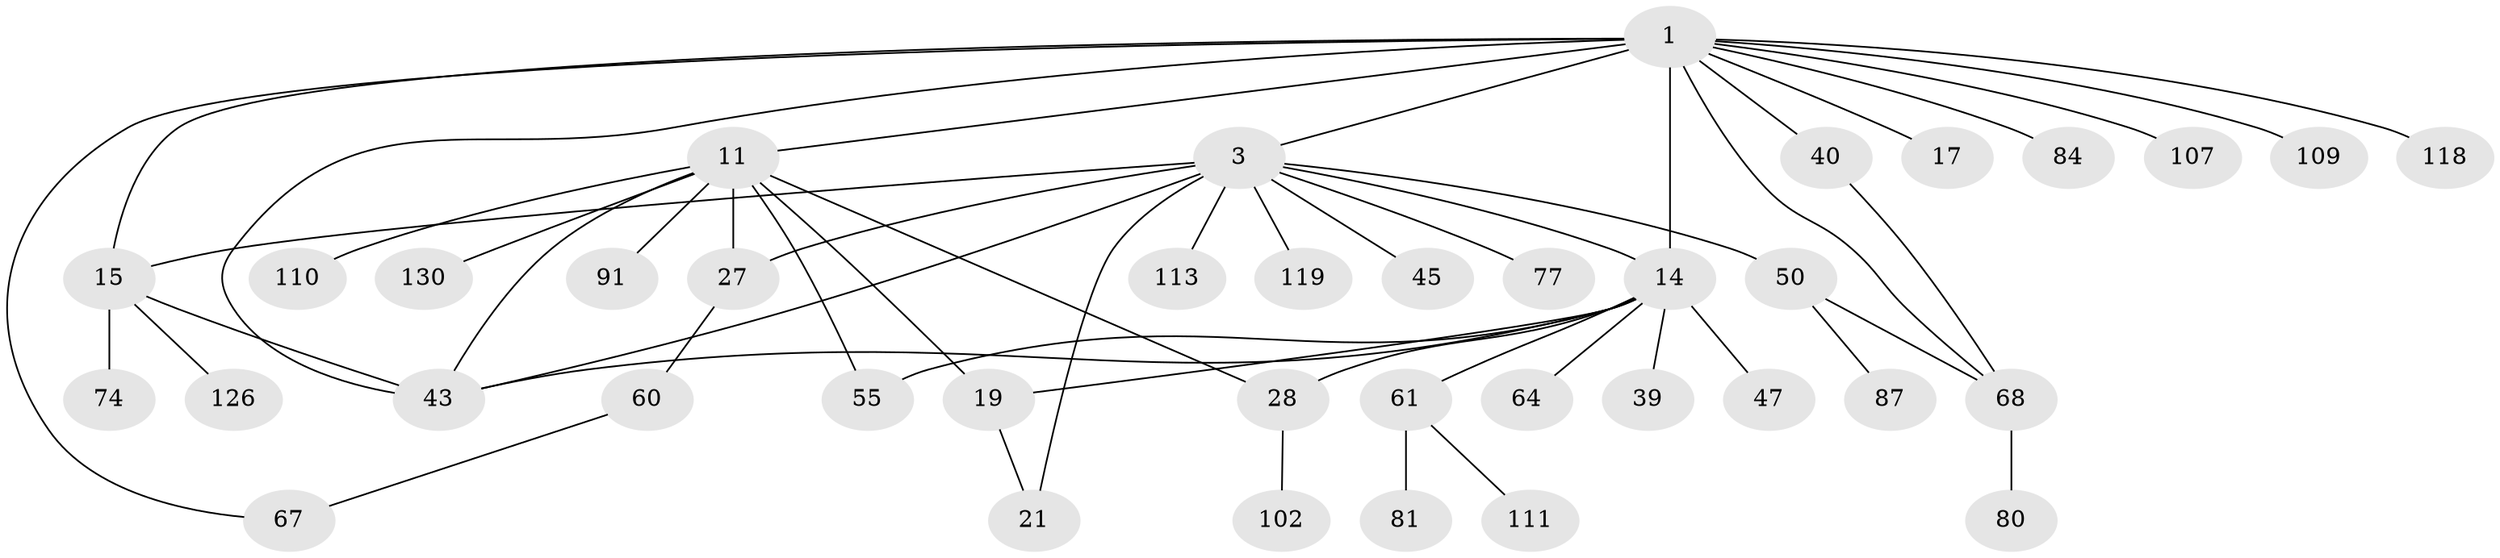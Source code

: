 // original degree distribution, {5: 0.03007518796992481, 7: 0.007518796992481203, 6: 0.015037593984962405, 8: 0.007518796992481203, 3: 0.20300751879699247, 4: 0.07518796992481203, 2: 0.3007518796992481, 1: 0.3533834586466165, 9: 0.007518796992481203}
// Generated by graph-tools (version 1.1) at 2025/16/03/04/25 18:16:56]
// undirected, 39 vertices, 52 edges
graph export_dot {
graph [start="1"]
  node [color=gray90,style=filled];
  1 [super="+26+5+2+8"];
  3 [super="+6+37+13+88+4"];
  11 [super="+32+53"];
  14 [super="+57+16+23+123+29+20+46+69"];
  15 [super="+49+24"];
  17;
  19 [super="+66+62+99"];
  21 [super="+85"];
  27 [super="+59+35"];
  28 [super="+122+58+120"];
  39;
  40;
  43 [super="+79+54"];
  45;
  47;
  50 [super="+65+114"];
  55 [super="+72"];
  60 [super="+95"];
  61 [super="+76"];
  64;
  67;
  68 [super="+78"];
  74;
  77 [super="+83"];
  80;
  81;
  84;
  87;
  91;
  102;
  107;
  109 [super="+121"];
  110;
  111;
  113;
  118;
  119 [super="+128"];
  126;
  130;
  1 -- 15;
  1 -- 43 [weight=2];
  1 -- 109;
  1 -- 17;
  1 -- 14 [weight=2];
  1 -- 67;
  1 -- 3;
  1 -- 68;
  1 -- 84;
  1 -- 40;
  1 -- 11;
  1 -- 107;
  1 -- 118;
  3 -- 21;
  3 -- 15;
  3 -- 45;
  3 -- 43;
  3 -- 77;
  3 -- 14;
  3 -- 113;
  3 -- 50;
  3 -- 119;
  3 -- 27 [weight=2];
  11 -- 130;
  11 -- 91;
  11 -- 43;
  11 -- 110;
  11 -- 19;
  11 -- 27;
  11 -- 28;
  11 -- 55;
  14 -- 61 [weight=2];
  14 -- 19;
  14 -- 55;
  14 -- 28 [weight=2];
  14 -- 39;
  14 -- 43;
  14 -- 47;
  14 -- 64;
  15 -- 74;
  15 -- 126;
  15 -- 43;
  19 -- 21;
  27 -- 60;
  28 -- 102;
  40 -- 68;
  50 -- 68;
  50 -- 87;
  60 -- 67;
  61 -- 81;
  61 -- 111;
  68 -- 80;
}
